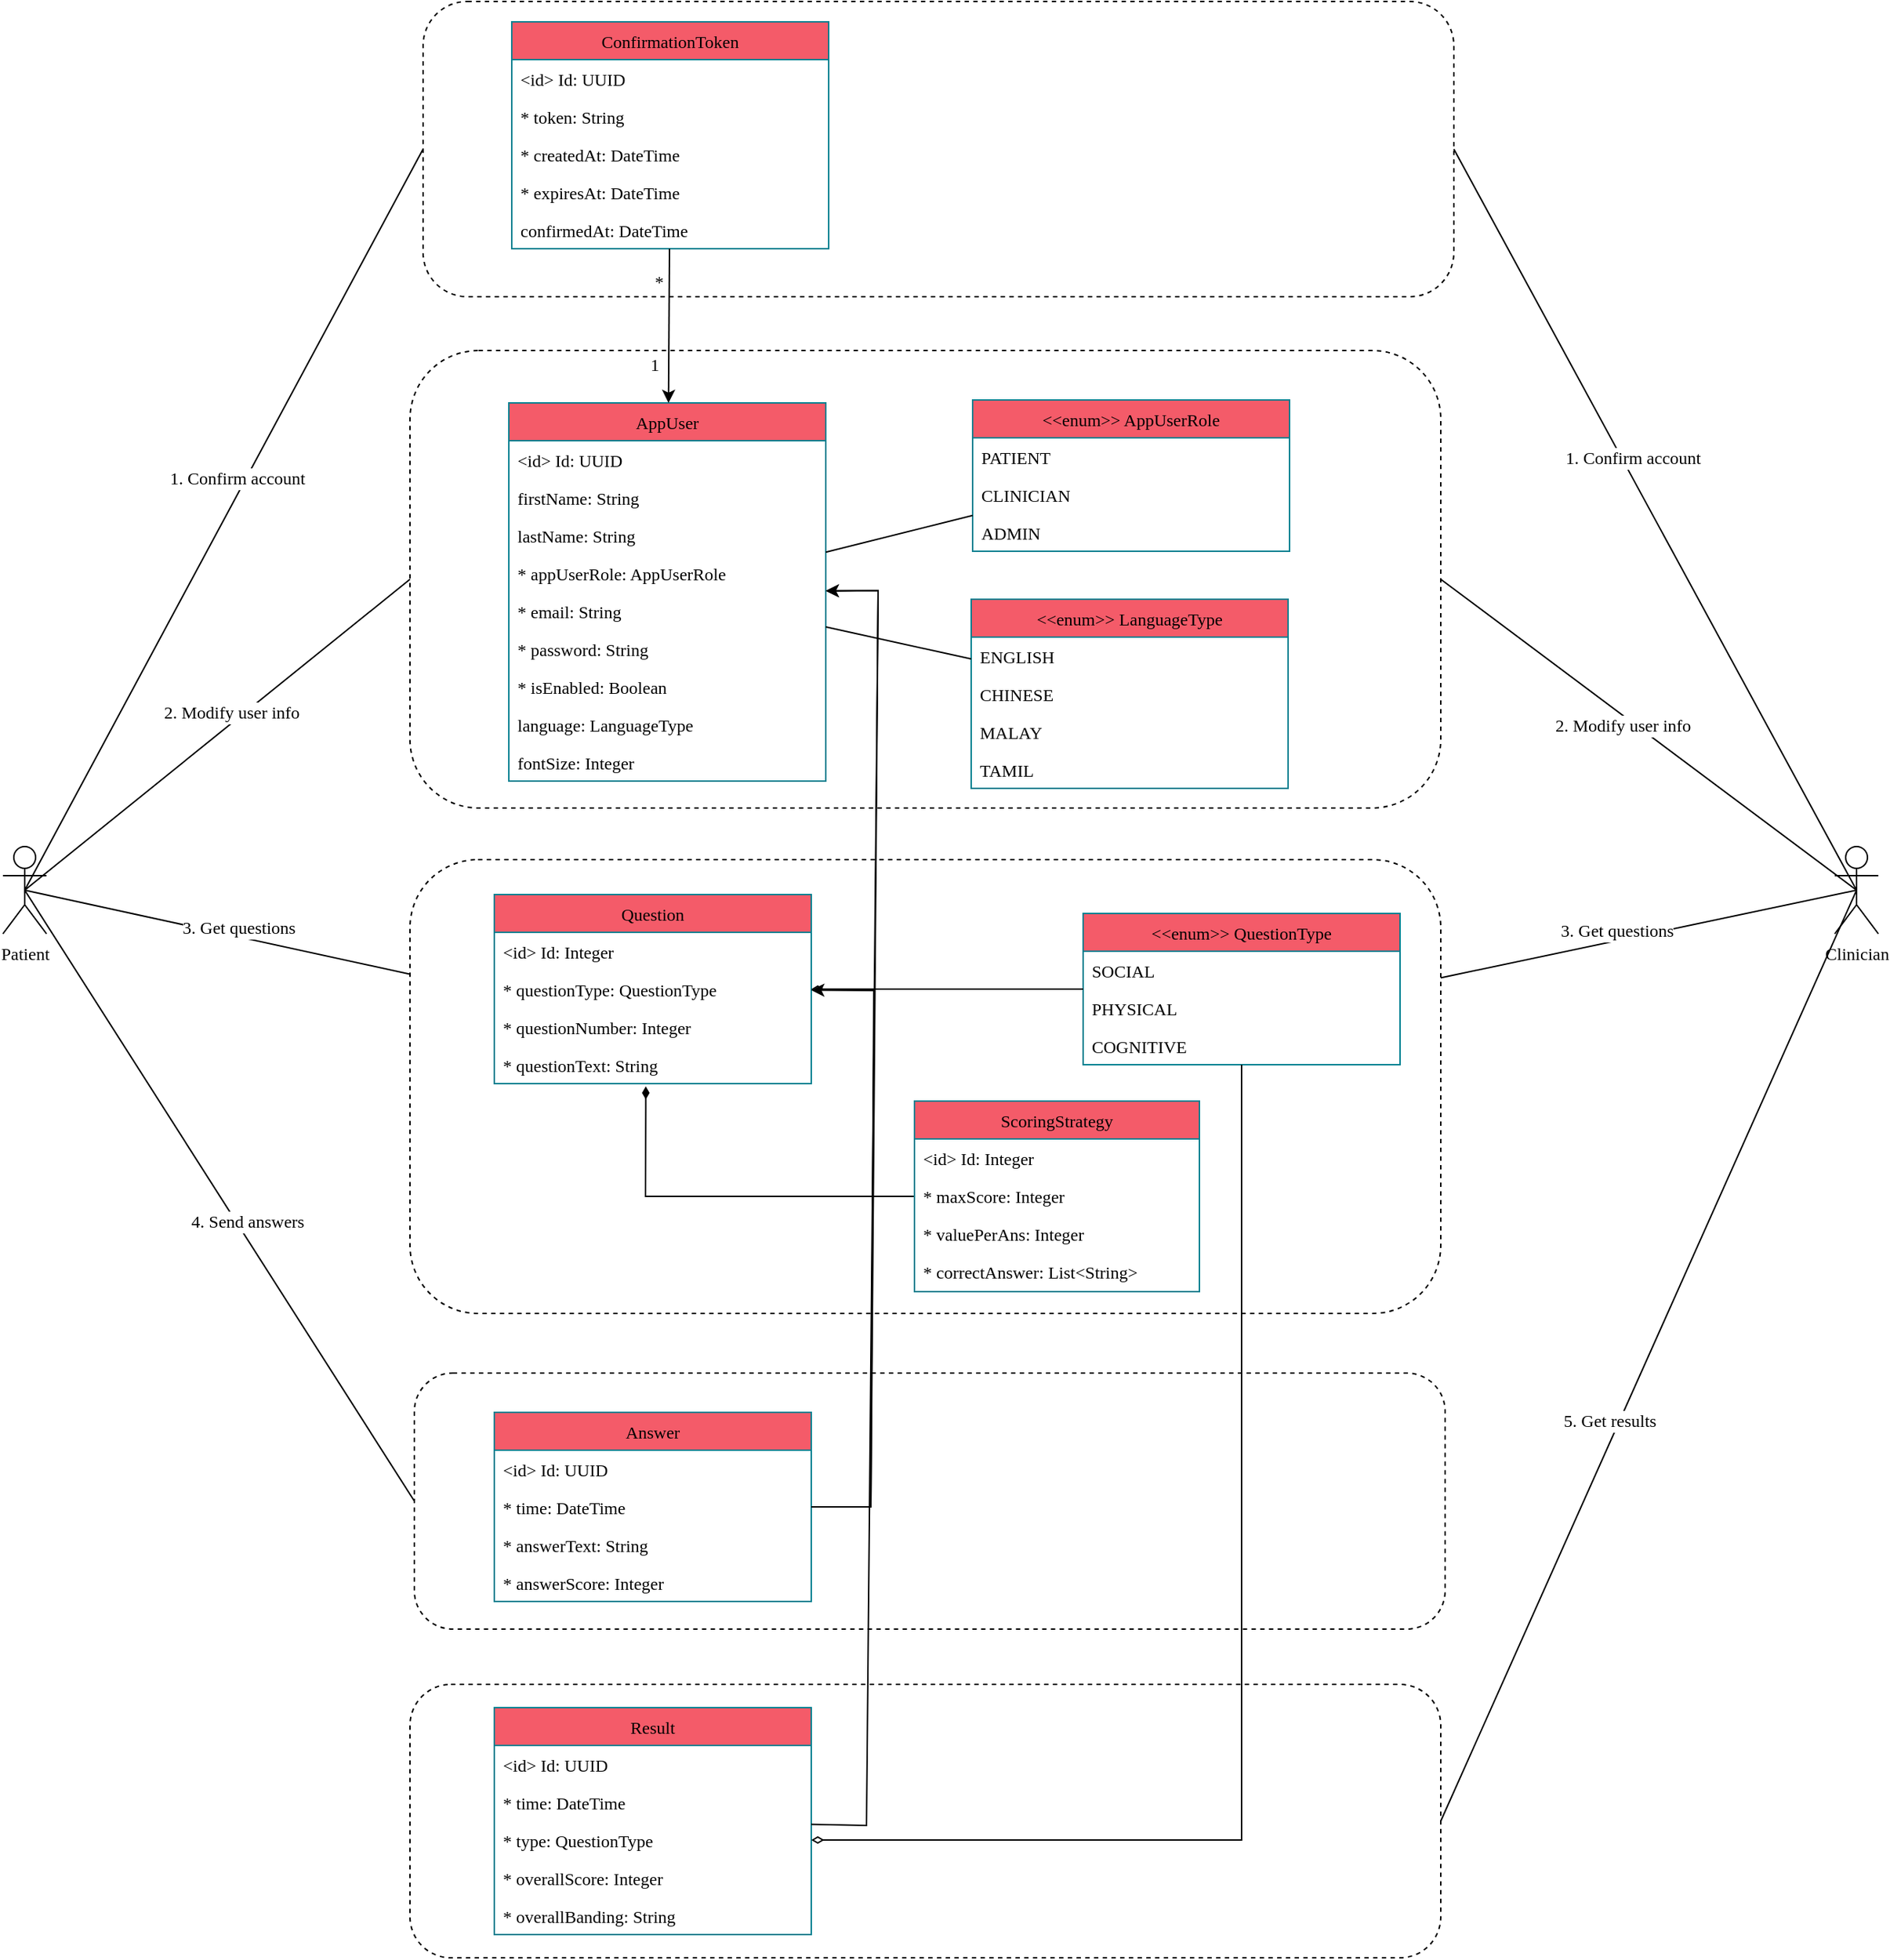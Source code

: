 <mxfile version="20.7.4" type="google"><diagram id="C5RBs43oDa-KdzZeNtuy" name="Page-1"><mxGraphModel grid="0" page="0" gridSize="10" guides="1" tooltips="1" connect="1" arrows="1" fold="1" pageScale="1" pageWidth="827" pageHeight="1169" math="0" shadow="0"><root><mxCell id="WIyWlLk6GJQsqaUBKTNV-0"/><mxCell id="WIyWlLk6GJQsqaUBKTNV-1" parent="WIyWlLk6GJQsqaUBKTNV-0"/><mxCell id="ywwvCVSDs86bV1UNA5_s-102" value="" style="rounded=1;whiteSpace=wrap;html=1;labelBackgroundColor=none;labelBorderColor=none;fontFamily=Verdana;fontSize=12;fontColor=default;fillColor=none;dashed=1;" vertex="1" parent="WIyWlLk6GJQsqaUBKTNV-1"><mxGeometry x="-214" y="-547" width="709" height="314.5" as="geometry"/></mxCell><mxCell id="ywwvCVSDs86bV1UNA5_s-69" value="" style="rounded=1;whiteSpace=wrap;html=1;labelBackgroundColor=none;labelBorderColor=none;fontFamily=Verdana;fontSize=12;fontColor=default;fillColor=none;dashed=1;" vertex="1" parent="WIyWlLk6GJQsqaUBKTNV-1"><mxGeometry x="-205" y="-787" width="709" height="203" as="geometry"/></mxCell><mxCell id="ywwvCVSDs86bV1UNA5_s-85" value="" style="rounded=1;whiteSpace=wrap;html=1;labelBackgroundColor=none;labelBorderColor=none;fontFamily=Verdana;fontSize=12;fontColor=default;fillColor=none;dashed=1;" vertex="1" parent="WIyWlLk6GJQsqaUBKTNV-1"><mxGeometry x="-211" y="156" width="709" height="176" as="geometry"/></mxCell><mxCell id="ywwvCVSDs86bV1UNA5_s-86" value="" style="rounded=1;whiteSpace=wrap;html=1;labelBackgroundColor=none;labelBorderColor=none;fontFamily=Verdana;fontSize=12;fontColor=default;fillColor=none;dashed=1;" vertex="1" parent="WIyWlLk6GJQsqaUBKTNV-1"><mxGeometry x="-214" y="370" width="709" height="188" as="geometry"/></mxCell><mxCell id="ywwvCVSDs86bV1UNA5_s-77" value="" style="rounded=1;whiteSpace=wrap;html=1;labelBackgroundColor=none;labelBorderColor=none;fontFamily=Verdana;fontSize=12;fontColor=default;fillColor=none;dashed=1;" vertex="1" parent="WIyWlLk6GJQsqaUBKTNV-1"><mxGeometry x="-214" y="-197" width="709" height="312" as="geometry"/></mxCell><mxCell id="FISARCz_lbXjRB4XFrXc-109" value="Question" style="swimlane;fontStyle=0;align=center;verticalAlign=top;childLayout=stackLayout;horizontal=1;startSize=26;horizontalStack=0;resizeParent=1;resizeLast=0;collapsible=1;marginBottom=0;rounded=0;shadow=0;strokeWidth=1;fillColor=#F45B69;strokeColor=#028090;fontColor=default;labelBackgroundColor=none;labelBorderColor=none;fontSize=12;fontFamily=Verdana;" vertex="1" parent="WIyWlLk6GJQsqaUBKTNV-1"><mxGeometry x="-156" y="-173" width="218" height="130" as="geometry"><mxRectangle x="130" y="380" width="160" height="26" as="alternateBounds"/></mxGeometry></mxCell><mxCell id="FISARCz_lbXjRB4XFrXc-124" value="&lt;id&gt; Id: Integer" style="text;align=left;verticalAlign=top;spacingLeft=4;spacingRight=4;overflow=hidden;rotatable=0;points=[[0,0.5],[1,0.5]];portConstraint=eastwest;rounded=0;shadow=0;html=0;fontColor=default;labelBackgroundColor=none;labelBorderColor=none;fontSize=12;fontFamily=Verdana;" vertex="1" parent="FISARCz_lbXjRB4XFrXc-109"><mxGeometry y="26" width="218" height="26" as="geometry"/></mxCell><mxCell id="FISARCz_lbXjRB4XFrXc-123" value="* questionType: QuestionType" style="text;align=left;verticalAlign=top;spacingLeft=4;spacingRight=4;overflow=hidden;rotatable=0;points=[[0,0.5],[1,0.5]];portConstraint=eastwest;rounded=0;shadow=0;html=0;fontColor=default;labelBackgroundColor=none;labelBorderColor=none;fontSize=12;fontFamily=Verdana;" vertex="1" parent="FISARCz_lbXjRB4XFrXc-109"><mxGeometry y="52" width="218" height="26" as="geometry"/></mxCell><mxCell id="FISARCz_lbXjRB4XFrXc-147" value="* questionNumber: Integer" style="text;align=left;verticalAlign=top;spacingLeft=4;spacingRight=4;overflow=hidden;rotatable=0;points=[[0,0.5],[1,0.5]];portConstraint=eastwest;rounded=0;shadow=0;html=0;fontColor=default;labelBackgroundColor=none;labelBorderColor=none;fontSize=12;fontFamily=Verdana;" vertex="1" parent="FISARCz_lbXjRB4XFrXc-109"><mxGeometry y="78" width="218" height="26" as="geometry"/></mxCell><mxCell id="ywwvCVSDs86bV1UNA5_s-48" value="* questionText: String" style="text;align=left;verticalAlign=top;spacingLeft=4;spacingRight=4;overflow=hidden;rotatable=0;points=[[0,0.5],[1,0.5]];portConstraint=eastwest;rounded=0;shadow=0;html=0;fontColor=default;labelBackgroundColor=none;labelBorderColor=none;fontSize=12;fontFamily=Verdana;" vertex="1" parent="FISARCz_lbXjRB4XFrXc-109"><mxGeometry y="104" width="218" height="26" as="geometry"/></mxCell><mxCell id="ywwvCVSDs86bV1UNA5_s-1" value="&lt;&lt;enum&gt;&gt; QuestionType" style="swimlane;fontStyle=0;align=center;verticalAlign=top;childLayout=stackLayout;horizontal=1;startSize=26;horizontalStack=0;resizeParent=1;resizeLast=0;collapsible=1;marginBottom=0;rounded=0;shadow=0;strokeWidth=1;fillColor=#F45B69;strokeColor=#028090;fontColor=default;labelBackgroundColor=none;labelBorderColor=none;fontSize=12;fontFamily=Verdana;" vertex="1" parent="WIyWlLk6GJQsqaUBKTNV-1"><mxGeometry x="249" y="-160" width="218" height="104" as="geometry"><mxRectangle x="130" y="380" width="160" height="26" as="alternateBounds"/></mxGeometry></mxCell><mxCell id="ywwvCVSDs86bV1UNA5_s-2" value="SOCIAL" style="text;align=left;verticalAlign=top;spacingLeft=4;spacingRight=4;overflow=hidden;rotatable=0;points=[[0,0.5],[1,0.5]];portConstraint=eastwest;rounded=0;shadow=0;html=0;fontColor=default;labelBackgroundColor=none;labelBorderColor=none;fontSize=12;fontFamily=Verdana;" vertex="1" parent="ywwvCVSDs86bV1UNA5_s-1"><mxGeometry y="26" width="218" height="26" as="geometry"/></mxCell><mxCell id="ywwvCVSDs86bV1UNA5_s-3" value="PHYSICAL" style="text;align=left;verticalAlign=top;spacingLeft=4;spacingRight=4;overflow=hidden;rotatable=0;points=[[0,0.5],[1,0.5]];portConstraint=eastwest;rounded=0;shadow=0;html=0;fontColor=default;labelBackgroundColor=none;labelBorderColor=none;fontSize=12;fontFamily=Verdana;" vertex="1" parent="ywwvCVSDs86bV1UNA5_s-1"><mxGeometry y="52" width="218" height="26" as="geometry"/></mxCell><mxCell id="ywwvCVSDs86bV1UNA5_s-4" value="COGNITIVE" style="text;align=left;verticalAlign=top;spacingLeft=4;spacingRight=4;overflow=hidden;rotatable=0;points=[[0,0.5],[1,0.5]];portConstraint=eastwest;rounded=0;shadow=0;html=0;fontColor=default;labelBackgroundColor=none;labelBorderColor=none;fontSize=12;fontFamily=Verdana;" vertex="1" parent="ywwvCVSDs86bV1UNA5_s-1"><mxGeometry y="78" width="218" height="26" as="geometry"/></mxCell><mxCell id="ywwvCVSDs86bV1UNA5_s-8" style="edgeStyle=orthogonalEdgeStyle;rounded=0;orthogonalLoop=1;jettySize=auto;html=1;labelBackgroundColor=none;labelBorderColor=none;fontFamily=Verdana;fontSize=12;fontColor=default;endArrow=none;endFill=0;startArrow=diamondThin;startFill=0;" edge="1" parent="WIyWlLk6GJQsqaUBKTNV-1" source="FISARCz_lbXjRB4XFrXc-123" target="ywwvCVSDs86bV1UNA5_s-1"><mxGeometry relative="1" as="geometry"/></mxCell><mxCell id="ywwvCVSDs86bV1UNA5_s-9" value="AppUser" style="swimlane;fontStyle=0;align=center;verticalAlign=top;childLayout=stackLayout;horizontal=1;startSize=26;horizontalStack=0;resizeParent=1;resizeLast=0;collapsible=1;marginBottom=0;rounded=0;shadow=0;strokeWidth=1;fillColor=#F45B69;strokeColor=#028090;fontColor=default;labelBackgroundColor=none;labelBorderColor=none;fontSize=12;fontFamily=Verdana;" vertex="1" parent="WIyWlLk6GJQsqaUBKTNV-1"><mxGeometry x="-146" y="-511" width="218" height="260" as="geometry"><mxRectangle x="130" y="380" width="160" height="26" as="alternateBounds"/></mxGeometry></mxCell><mxCell id="ywwvCVSDs86bV1UNA5_s-10" value="&lt;id&gt; Id: UUID" style="text;align=left;verticalAlign=top;spacingLeft=4;spacingRight=4;overflow=hidden;rotatable=0;points=[[0,0.5],[1,0.5]];portConstraint=eastwest;rounded=0;shadow=0;html=0;fontColor=default;labelBackgroundColor=none;labelBorderColor=none;fontSize=12;fontFamily=Verdana;" vertex="1" parent="ywwvCVSDs86bV1UNA5_s-9"><mxGeometry y="26" width="218" height="26" as="geometry"/></mxCell><mxCell id="ywwvCVSDs86bV1UNA5_s-11" value="firstName: String" style="text;align=left;verticalAlign=top;spacingLeft=4;spacingRight=4;overflow=hidden;rotatable=0;points=[[0,0.5],[1,0.5]];portConstraint=eastwest;rounded=0;shadow=0;html=0;fontColor=default;labelBackgroundColor=none;labelBorderColor=none;fontSize=12;fontFamily=Verdana;" vertex="1" parent="ywwvCVSDs86bV1UNA5_s-9"><mxGeometry y="52" width="218" height="26" as="geometry"/></mxCell><mxCell id="ywwvCVSDs86bV1UNA5_s-12" value="lastName: String" style="text;align=left;verticalAlign=top;spacingLeft=4;spacingRight=4;overflow=hidden;rotatable=0;points=[[0,0.5],[1,0.5]];portConstraint=eastwest;rounded=0;shadow=0;html=0;fontColor=default;labelBackgroundColor=none;labelBorderColor=none;fontSize=12;fontFamily=Verdana;" vertex="1" parent="ywwvCVSDs86bV1UNA5_s-9"><mxGeometry y="78" width="218" height="26" as="geometry"/></mxCell><mxCell id="ywwvCVSDs86bV1UNA5_s-18" value="* appUserRole: AppUserRole" style="text;align=left;verticalAlign=top;spacingLeft=4;spacingRight=4;overflow=hidden;rotatable=0;points=[[0,0.5],[1,0.5]];portConstraint=eastwest;rounded=0;shadow=0;html=0;fontColor=default;labelBackgroundColor=none;labelBorderColor=none;fontSize=12;fontFamily=Verdana;" vertex="1" parent="ywwvCVSDs86bV1UNA5_s-9"><mxGeometry y="104" width="218" height="26" as="geometry"/></mxCell><mxCell id="ywwvCVSDs86bV1UNA5_s-13" value="* email: String" style="text;align=left;verticalAlign=top;spacingLeft=4;spacingRight=4;overflow=hidden;rotatable=0;points=[[0,0.5],[1,0.5]];portConstraint=eastwest;rounded=0;shadow=0;html=0;fontColor=default;labelBackgroundColor=none;labelBorderColor=none;fontSize=12;fontFamily=Verdana;" vertex="1" parent="ywwvCVSDs86bV1UNA5_s-9"><mxGeometry y="130" width="218" height="26" as="geometry"/></mxCell><mxCell id="ywwvCVSDs86bV1UNA5_s-17" value="* password: String" style="text;align=left;verticalAlign=top;spacingLeft=4;spacingRight=4;overflow=hidden;rotatable=0;points=[[0,0.5],[1,0.5]];portConstraint=eastwest;rounded=0;shadow=0;html=0;fontColor=default;labelBackgroundColor=none;labelBorderColor=none;fontSize=12;fontFamily=Verdana;" vertex="1" parent="ywwvCVSDs86bV1UNA5_s-9"><mxGeometry y="156" width="218" height="26" as="geometry"/></mxCell><mxCell id="ywwvCVSDs86bV1UNA5_s-33" value="* isEnabled: Boolean" style="text;align=left;verticalAlign=top;spacingLeft=4;spacingRight=4;overflow=hidden;rotatable=0;points=[[0,0.5],[1,0.5]];portConstraint=eastwest;rounded=0;shadow=0;html=0;fontColor=default;labelBackgroundColor=none;labelBorderColor=none;fontSize=12;fontFamily=Verdana;" vertex="1" parent="ywwvCVSDs86bV1UNA5_s-9"><mxGeometry y="182" width="218" height="26" as="geometry"/></mxCell><mxCell id="ywwvCVSDs86bV1UNA5_s-90" value="language: LanguageType" style="text;align=left;verticalAlign=top;spacingLeft=4;spacingRight=4;overflow=hidden;rotatable=0;points=[[0,0.5],[1,0.5]];portConstraint=eastwest;rounded=0;shadow=0;html=0;fontColor=default;labelBackgroundColor=none;labelBorderColor=none;fontSize=12;fontFamily=Verdana;" vertex="1" parent="ywwvCVSDs86bV1UNA5_s-9"><mxGeometry y="208" width="218" height="26" as="geometry"/></mxCell><mxCell id="ywwvCVSDs86bV1UNA5_s-98" value="fontSize: Integer" style="text;align=left;verticalAlign=top;spacingLeft=4;spacingRight=4;overflow=hidden;rotatable=0;points=[[0,0.5],[1,0.5]];portConstraint=eastwest;rounded=0;shadow=0;html=0;fontColor=default;labelBackgroundColor=none;labelBorderColor=none;fontSize=12;fontFamily=Verdana;" vertex="1" parent="ywwvCVSDs86bV1UNA5_s-9"><mxGeometry y="234" width="218" height="26" as="geometry"/></mxCell><mxCell id="ywwvCVSDs86bV1UNA5_s-27" value="&lt;&lt;enum&gt;&gt; AppUserRole" style="swimlane;fontStyle=0;align=center;verticalAlign=top;childLayout=stackLayout;horizontal=1;startSize=26;horizontalStack=0;resizeParent=1;resizeLast=0;collapsible=1;marginBottom=0;rounded=0;shadow=0;strokeWidth=1;fillColor=#F45B69;strokeColor=#028090;fontColor=default;labelBackgroundColor=none;labelBorderColor=none;fontSize=12;fontFamily=Verdana;" vertex="1" parent="WIyWlLk6GJQsqaUBKTNV-1"><mxGeometry x="173" y="-513" width="218" height="104" as="geometry"><mxRectangle x="130" y="380" width="160" height="26" as="alternateBounds"/></mxGeometry></mxCell><mxCell id="ywwvCVSDs86bV1UNA5_s-28" value="PATIENT" style="text;align=left;verticalAlign=top;spacingLeft=4;spacingRight=4;overflow=hidden;rotatable=0;points=[[0,0.5],[1,0.5]];portConstraint=eastwest;rounded=0;shadow=0;html=0;fontColor=default;labelBackgroundColor=none;labelBorderColor=none;fontSize=12;fontFamily=Verdana;" vertex="1" parent="ywwvCVSDs86bV1UNA5_s-27"><mxGeometry y="26" width="218" height="26" as="geometry"/></mxCell><mxCell id="ywwvCVSDs86bV1UNA5_s-29" value="CLINICIAN" style="text;align=left;verticalAlign=top;spacingLeft=4;spacingRight=4;overflow=hidden;rotatable=0;points=[[0,0.5],[1,0.5]];portConstraint=eastwest;rounded=0;shadow=0;html=0;fontColor=default;labelBackgroundColor=none;labelBorderColor=none;fontSize=12;fontFamily=Verdana;" vertex="1" parent="ywwvCVSDs86bV1UNA5_s-27"><mxGeometry y="52" width="218" height="26" as="geometry"/></mxCell><mxCell id="ywwvCVSDs86bV1UNA5_s-30" value="ADMIN" style="text;align=left;verticalAlign=top;spacingLeft=4;spacingRight=4;overflow=hidden;rotatable=0;points=[[0,0.5],[1,0.5]];portConstraint=eastwest;rounded=0;shadow=0;html=0;fontColor=default;labelBackgroundColor=none;labelBorderColor=none;fontSize=12;fontFamily=Verdana;" vertex="1" parent="ywwvCVSDs86bV1UNA5_s-27"><mxGeometry y="78" width="218" height="26" as="geometry"/></mxCell><mxCell id="ywwvCVSDs86bV1UNA5_s-34" value="ConfirmationToken" style="swimlane;fontStyle=0;align=center;verticalAlign=top;childLayout=stackLayout;horizontal=1;startSize=26;horizontalStack=0;resizeParent=1;resizeLast=0;collapsible=1;marginBottom=0;rounded=0;shadow=0;strokeWidth=1;fillColor=#F45B69;strokeColor=#028090;fontColor=default;labelBackgroundColor=none;labelBorderColor=none;fontSize=12;fontFamily=Verdana;" vertex="1" parent="WIyWlLk6GJQsqaUBKTNV-1"><mxGeometry x="-144" y="-773" width="218" height="156" as="geometry"><mxRectangle x="130" y="380" width="160" height="26" as="alternateBounds"/></mxGeometry></mxCell><mxCell id="ywwvCVSDs86bV1UNA5_s-35" value="&lt;id&gt; Id: UUID" style="text;align=left;verticalAlign=top;spacingLeft=4;spacingRight=4;overflow=hidden;rotatable=0;points=[[0,0.5],[1,0.5]];portConstraint=eastwest;rounded=0;shadow=0;html=0;fontColor=default;labelBackgroundColor=none;labelBorderColor=none;fontSize=12;fontFamily=Verdana;" vertex="1" parent="ywwvCVSDs86bV1UNA5_s-34"><mxGeometry y="26" width="218" height="26" as="geometry"/></mxCell><mxCell id="ywwvCVSDs86bV1UNA5_s-36" value="* token: String" style="text;align=left;verticalAlign=top;spacingLeft=4;spacingRight=4;overflow=hidden;rotatable=0;points=[[0,0.5],[1,0.5]];portConstraint=eastwest;rounded=0;shadow=0;html=0;fontColor=default;labelBackgroundColor=none;labelBorderColor=none;fontSize=12;fontFamily=Verdana;" vertex="1" parent="ywwvCVSDs86bV1UNA5_s-34"><mxGeometry y="52" width="218" height="26" as="geometry"/></mxCell><mxCell id="ywwvCVSDs86bV1UNA5_s-37" value="* createdAt: DateTime" style="text;align=left;verticalAlign=top;spacingLeft=4;spacingRight=4;overflow=hidden;rotatable=0;points=[[0,0.5],[1,0.5]];portConstraint=eastwest;rounded=0;shadow=0;html=0;fontColor=default;labelBackgroundColor=none;labelBorderColor=none;fontSize=12;fontFamily=Verdana;" vertex="1" parent="ywwvCVSDs86bV1UNA5_s-34"><mxGeometry y="78" width="218" height="26" as="geometry"/></mxCell><mxCell id="ywwvCVSDs86bV1UNA5_s-38" value="* expiresAt: DateTime" style="text;align=left;verticalAlign=top;spacingLeft=4;spacingRight=4;overflow=hidden;rotatable=0;points=[[0,0.5],[1,0.5]];portConstraint=eastwest;rounded=0;shadow=0;html=0;fontColor=default;labelBackgroundColor=none;labelBorderColor=none;fontSize=12;fontFamily=Verdana;" vertex="1" parent="ywwvCVSDs86bV1UNA5_s-34"><mxGeometry y="104" width="218" height="26" as="geometry"/></mxCell><mxCell id="ywwvCVSDs86bV1UNA5_s-39" value="confirmedAt: DateTime" style="text;align=left;verticalAlign=top;spacingLeft=4;spacingRight=4;overflow=hidden;rotatable=0;points=[[0,0.5],[1,0.5]];portConstraint=eastwest;rounded=0;shadow=0;html=0;fontColor=default;labelBackgroundColor=none;labelBorderColor=none;fontSize=12;fontFamily=Verdana;" vertex="1" parent="ywwvCVSDs86bV1UNA5_s-34"><mxGeometry y="130" width="218" height="26" as="geometry"/></mxCell><mxCell id="ywwvCVSDs86bV1UNA5_s-42" value="" style="endArrow=classic;html=1;rounded=0;labelBackgroundColor=none;labelBorderColor=none;fontFamily=Verdana;fontSize=12;fontColor=default;" edge="1" parent="WIyWlLk6GJQsqaUBKTNV-1" source="ywwvCVSDs86bV1UNA5_s-34" target="ywwvCVSDs86bV1UNA5_s-9"><mxGeometry width="50" height="50" relative="1" as="geometry"><mxPoint x="-74" y="-353" as="sourcePoint"/><mxPoint x="-24" y="-403" as="targetPoint"/></mxGeometry></mxCell><mxCell id="ywwvCVSDs86bV1UNA5_s-43" value="*" style="edgeLabel;html=1;align=center;verticalAlign=middle;resizable=0;points=[];fontSize=12;fontFamily=Verdana;fontColor=default;" connectable="0" vertex="1" parent="ywwvCVSDs86bV1UNA5_s-42"><mxGeometry x="-0.306" y="-1" relative="1" as="geometry"><mxPoint x="-7" y="-14" as="offset"/></mxGeometry></mxCell><mxCell id="ywwvCVSDs86bV1UNA5_s-47" value="1" style="edgeLabel;html=1;align=center;verticalAlign=middle;resizable=0;points=[];fontSize=12;fontFamily=Verdana;fontColor=default;" connectable="0" vertex="1" parent="ywwvCVSDs86bV1UNA5_s-42"><mxGeometry x="0.44" y="1" relative="1" as="geometry"><mxPoint x="-11" y="3" as="offset"/></mxGeometry></mxCell><mxCell id="ywwvCVSDs86bV1UNA5_s-49" value="Answer" style="swimlane;fontStyle=0;align=center;verticalAlign=top;childLayout=stackLayout;horizontal=1;startSize=26;horizontalStack=0;resizeParent=1;resizeLast=0;collapsible=1;marginBottom=0;rounded=0;shadow=0;strokeWidth=1;fillColor=#F45B69;strokeColor=#028090;fontColor=default;labelBackgroundColor=none;labelBorderColor=none;fontSize=12;fontFamily=Verdana;" vertex="1" parent="WIyWlLk6GJQsqaUBKTNV-1"><mxGeometry x="-156" y="183" width="218" height="130" as="geometry"><mxRectangle x="130" y="380" width="160" height="26" as="alternateBounds"/></mxGeometry></mxCell><mxCell id="ywwvCVSDs86bV1UNA5_s-50" value="&lt;id&gt; Id: UUID" style="text;align=left;verticalAlign=top;spacingLeft=4;spacingRight=4;overflow=hidden;rotatable=0;points=[[0,0.5],[1,0.5]];portConstraint=eastwest;rounded=0;shadow=0;html=0;fontColor=default;labelBackgroundColor=none;labelBorderColor=none;fontSize=12;fontFamily=Verdana;" vertex="1" parent="ywwvCVSDs86bV1UNA5_s-49"><mxGeometry y="26" width="218" height="26" as="geometry"/></mxCell><mxCell id="ywwvCVSDs86bV1UNA5_s-51" value="* time: DateTime" style="text;align=left;verticalAlign=top;spacingLeft=4;spacingRight=4;overflow=hidden;rotatable=0;points=[[0,0.5],[1,0.5]];portConstraint=eastwest;rounded=0;shadow=0;html=0;fontColor=default;labelBackgroundColor=none;labelBorderColor=none;fontSize=12;fontFamily=Verdana;" vertex="1" parent="ywwvCVSDs86bV1UNA5_s-49"><mxGeometry y="52" width="218" height="26" as="geometry"/></mxCell><mxCell id="ywwvCVSDs86bV1UNA5_s-52" value="* answerText: String" style="text;align=left;verticalAlign=top;spacingLeft=4;spacingRight=4;overflow=hidden;rotatable=0;points=[[0,0.5],[1,0.5]];portConstraint=eastwest;rounded=0;shadow=0;html=0;fontColor=default;labelBackgroundColor=none;labelBorderColor=none;fontSize=12;fontFamily=Verdana;" vertex="1" parent="ywwvCVSDs86bV1UNA5_s-49"><mxGeometry y="78" width="218" height="26" as="geometry"/></mxCell><mxCell id="ywwvCVSDs86bV1UNA5_s-53" value="* answerScore: Integer" style="text;align=left;verticalAlign=top;spacingLeft=4;spacingRight=4;overflow=hidden;rotatable=0;points=[[0,0.5],[1,0.5]];portConstraint=eastwest;rounded=0;shadow=0;html=0;fontColor=default;labelBackgroundColor=none;labelBorderColor=none;fontSize=12;fontFamily=Verdana;" vertex="1" parent="ywwvCVSDs86bV1UNA5_s-49"><mxGeometry y="104" width="218" height="26" as="geometry"/></mxCell><mxCell id="ywwvCVSDs86bV1UNA5_s-55" value="" style="endArrow=classic;html=1;rounded=0;labelBackgroundColor=none;labelBorderColor=none;fontFamily=Verdana;fontSize=12;fontColor=default;" edge="1" parent="WIyWlLk6GJQsqaUBKTNV-1" source="ywwvCVSDs86bV1UNA5_s-49" target="ywwvCVSDs86bV1UNA5_s-9"><mxGeometry width="50" height="50" relative="1" as="geometry"><mxPoint x="82" y="-197" as="sourcePoint"/><mxPoint x="-403" y="-200" as="targetPoint"/><Array as="points"><mxPoint x="103" y="248"/><mxPoint x="108" y="-382"/></Array></mxGeometry></mxCell><mxCell id="ywwvCVSDs86bV1UNA5_s-56" value="" style="endArrow=classic;html=1;rounded=0;labelBackgroundColor=none;labelBorderColor=none;fontFamily=Verdana;fontSize=12;fontColor=default;" edge="1" parent="WIyWlLk6GJQsqaUBKTNV-1" source="ywwvCVSDs86bV1UNA5_s-49" target="FISARCz_lbXjRB4XFrXc-109"><mxGeometry width="50" height="50" relative="1" as="geometry"><mxPoint x="-136" y="315.419" as="sourcePoint"/><mxPoint x="-136" y="-299.0" as="targetPoint"/><Array as="points"><mxPoint x="103" y="248"/><mxPoint x="105" y="-107"/></Array></mxGeometry></mxCell><mxCell id="ywwvCVSDs86bV1UNA5_s-57" value="Result" style="swimlane;fontStyle=0;align=center;verticalAlign=top;childLayout=stackLayout;horizontal=1;startSize=26;horizontalStack=0;resizeParent=1;resizeLast=0;collapsible=1;marginBottom=0;rounded=0;shadow=0;strokeWidth=1;fillColor=#F45B69;strokeColor=#028090;fontColor=default;labelBackgroundColor=none;labelBorderColor=none;fontSize=12;fontFamily=Verdana;" vertex="1" parent="WIyWlLk6GJQsqaUBKTNV-1"><mxGeometry x="-156" y="386" width="218" height="156" as="geometry"><mxRectangle x="130" y="380" width="160" height="26" as="alternateBounds"/></mxGeometry></mxCell><mxCell id="ywwvCVSDs86bV1UNA5_s-58" value="&lt;id&gt; Id: UUID" style="text;align=left;verticalAlign=top;spacingLeft=4;spacingRight=4;overflow=hidden;rotatable=0;points=[[0,0.5],[1,0.5]];portConstraint=eastwest;rounded=0;shadow=0;html=0;fontColor=default;labelBackgroundColor=none;labelBorderColor=none;fontSize=12;fontFamily=Verdana;" vertex="1" parent="ywwvCVSDs86bV1UNA5_s-57"><mxGeometry y="26" width="218" height="26" as="geometry"/></mxCell><mxCell id="ywwvCVSDs86bV1UNA5_s-59" value="* time: DateTime" style="text;align=left;verticalAlign=top;spacingLeft=4;spacingRight=4;overflow=hidden;rotatable=0;points=[[0,0.5],[1,0.5]];portConstraint=eastwest;rounded=0;shadow=0;html=0;fontColor=default;labelBackgroundColor=none;labelBorderColor=none;fontSize=12;fontFamily=Verdana;" vertex="1" parent="ywwvCVSDs86bV1UNA5_s-57"><mxGeometry y="52" width="218" height="26" as="geometry"/></mxCell><mxCell id="ywwvCVSDs86bV1UNA5_s-60" value="* type: QuestionType" style="text;align=left;verticalAlign=top;spacingLeft=4;spacingRight=4;overflow=hidden;rotatable=0;points=[[0,0.5],[1,0.5]];portConstraint=eastwest;rounded=0;shadow=0;html=0;fontColor=default;labelBackgroundColor=none;labelBorderColor=none;fontSize=12;fontFamily=Verdana;" vertex="1" parent="ywwvCVSDs86bV1UNA5_s-57"><mxGeometry y="78" width="218" height="26" as="geometry"/></mxCell><mxCell id="ywwvCVSDs86bV1UNA5_s-61" value="* overallScore: Integer" style="text;align=left;verticalAlign=top;spacingLeft=4;spacingRight=4;overflow=hidden;rotatable=0;points=[[0,0.5],[1,0.5]];portConstraint=eastwest;rounded=0;shadow=0;html=0;fontColor=default;labelBackgroundColor=none;labelBorderColor=none;fontSize=12;fontFamily=Verdana;" vertex="1" parent="ywwvCVSDs86bV1UNA5_s-57"><mxGeometry y="104" width="218" height="26" as="geometry"/></mxCell><mxCell id="ywwvCVSDs86bV1UNA5_s-63" value="* overallBanding: String" style="text;align=left;verticalAlign=top;spacingLeft=4;spacingRight=4;overflow=hidden;rotatable=0;points=[[0,0.5],[1,0.5]];portConstraint=eastwest;rounded=0;shadow=0;html=0;fontColor=default;labelBackgroundColor=none;labelBorderColor=none;fontSize=12;fontFamily=Verdana;" vertex="1" parent="ywwvCVSDs86bV1UNA5_s-57"><mxGeometry y="130" width="218" height="26" as="geometry"/></mxCell><mxCell id="ywwvCVSDs86bV1UNA5_s-62" style="edgeStyle=orthogonalEdgeStyle;rounded=0;orthogonalLoop=1;jettySize=auto;html=1;labelBackgroundColor=none;labelBorderColor=none;fontFamily=Verdana;fontSize=12;fontColor=default;endArrow=none;endFill=0;startArrow=diamondThin;startFill=0;" edge="1" parent="WIyWlLk6GJQsqaUBKTNV-1" source="ywwvCVSDs86bV1UNA5_s-60" target="ywwvCVSDs86bV1UNA5_s-1"><mxGeometry relative="1" as="geometry"><mxPoint x="217" y="208" as="sourcePoint"/><mxPoint x="182" y="-81.0" as="targetPoint"/></mxGeometry></mxCell><mxCell id="ywwvCVSDs86bV1UNA5_s-64" value="Patient" style="shape=umlActor;verticalLabelPosition=bottom;verticalAlign=top;html=1;outlineConnect=0;labelBackgroundColor=none;labelBorderColor=none;fontFamily=Verdana;fontSize=12;fontColor=default;" vertex="1" parent="WIyWlLk6GJQsqaUBKTNV-1"><mxGeometry x="-494.0" y="-206" width="30" height="60" as="geometry"/></mxCell><mxCell id="ywwvCVSDs86bV1UNA5_s-65" value="Clinician" style="shape=umlActor;verticalLabelPosition=bottom;verticalAlign=top;html=1;outlineConnect=0;labelBackgroundColor=none;labelBorderColor=none;fontFamily=Verdana;fontSize=12;fontColor=default;" vertex="1" parent="WIyWlLk6GJQsqaUBKTNV-1"><mxGeometry x="766" y="-206" width="30" height="60" as="geometry"/></mxCell><mxCell id="ywwvCVSDs86bV1UNA5_s-70" value="" style="endArrow=none;html=1;rounded=0;labelBackgroundColor=none;labelBorderColor=none;fontFamily=Verdana;fontSize=12;fontColor=default;entryX=0;entryY=0.5;entryDx=0;entryDy=0;exitX=0.5;exitY=0.5;exitDx=0;exitDy=0;exitPerimeter=0;" edge="1" parent="WIyWlLk6GJQsqaUBKTNV-1" source="ywwvCVSDs86bV1UNA5_s-64" target="ywwvCVSDs86bV1UNA5_s-69"><mxGeometry width="50" height="50" relative="1" as="geometry"><mxPoint x="-477.94" y="-211" as="sourcePoint"/><mxPoint x="-214" y="-646.5" as="targetPoint"/></mxGeometry></mxCell><mxCell id="ywwvCVSDs86bV1UNA5_s-74" value="1. Confirm account" style="edgeLabel;html=1;align=center;verticalAlign=middle;resizable=0;points=[];fontSize=12;fontFamily=Verdana;fontColor=default;" connectable="0" vertex="1" parent="ywwvCVSDs86bV1UNA5_s-70"><mxGeometry x="0.1" y="6" relative="1" as="geometry"><mxPoint as="offset"/></mxGeometry></mxCell><mxCell id="ywwvCVSDs86bV1UNA5_s-72" value="" style="endArrow=none;html=1;rounded=0;labelBackgroundColor=none;labelBorderColor=none;fontFamily=Verdana;fontSize=12;fontColor=default;exitX=0.5;exitY=0.5;exitDx=0;exitDy=0;exitPerimeter=0;entryX=1;entryY=0.5;entryDx=0;entryDy=0;" edge="1" parent="WIyWlLk6GJQsqaUBKTNV-1" source="ywwvCVSDs86bV1UNA5_s-65" target="ywwvCVSDs86bV1UNA5_s-69"><mxGeometry width="50" height="50" relative="1" as="geometry"><mxPoint x="-665.94" y="-201.0" as="sourcePoint"/><mxPoint x="-204" y="-636.5" as="targetPoint"/></mxGeometry></mxCell><mxCell id="ywwvCVSDs86bV1UNA5_s-73" value="1. Confirm account" style="edgeLabel;html=1;align=center;verticalAlign=middle;resizable=0;points=[];fontSize=12;fontFamily=Verdana;fontColor=default;" connectable="0" vertex="1" parent="ywwvCVSDs86bV1UNA5_s-72"><mxGeometry x="0.151" y="-6" relative="1" as="geometry"><mxPoint y="-1" as="offset"/></mxGeometry></mxCell><mxCell id="ywwvCVSDs86bV1UNA5_s-79" value="" style="endArrow=none;html=1;rounded=0;labelBackgroundColor=none;labelBorderColor=none;fontFamily=Verdana;fontSize=12;fontColor=default;exitX=0.5;exitY=0.5;exitDx=0;exitDy=0;exitPerimeter=0;" edge="1" parent="WIyWlLk6GJQsqaUBKTNV-1" source="ywwvCVSDs86bV1UNA5_s-64" target="ywwvCVSDs86bV1UNA5_s-77"><mxGeometry width="50" height="50" relative="1" as="geometry"><mxPoint x="-389" y="-137" as="sourcePoint"/><mxPoint x="-204" y="-636.5" as="targetPoint"/></mxGeometry></mxCell><mxCell id="ywwvCVSDs86bV1UNA5_s-80" value="3. Get questions" style="edgeLabel;html=1;align=center;verticalAlign=middle;resizable=0;points=[];fontSize=12;fontFamily=Verdana;fontColor=default;" connectable="0" vertex="1" parent="ywwvCVSDs86bV1UNA5_s-79"><mxGeometry x="0.1" y="6" relative="1" as="geometry"><mxPoint as="offset"/></mxGeometry></mxCell><mxCell id="ywwvCVSDs86bV1UNA5_s-81" value="" style="endArrow=none;html=1;rounded=0;labelBackgroundColor=none;labelBorderColor=none;fontFamily=Verdana;fontSize=12;fontColor=default;exitX=0.5;exitY=0.5;exitDx=0;exitDy=0;exitPerimeter=0;" edge="1" parent="WIyWlLk6GJQsqaUBKTNV-1" source="ywwvCVSDs86bV1UNA5_s-65" target="ywwvCVSDs86bV1UNA5_s-77"><mxGeometry width="50" height="50" relative="1" as="geometry"><mxPoint x="799.06" y="-201" as="sourcePoint"/><mxPoint x="505.0" y="-636.5" as="targetPoint"/></mxGeometry></mxCell><mxCell id="ywwvCVSDs86bV1UNA5_s-82" value="3. Get questions" style="edgeLabel;html=1;align=center;verticalAlign=middle;resizable=0;points=[];fontSize=12;fontFamily=Verdana;fontColor=default;" connectable="0" vertex="1" parent="ywwvCVSDs86bV1UNA5_s-81"><mxGeometry x="0.151" y="-6" relative="1" as="geometry"><mxPoint y="-1" as="offset"/></mxGeometry></mxCell><mxCell id="ywwvCVSDs86bV1UNA5_s-83" value="" style="endArrow=none;html=1;rounded=0;labelBackgroundColor=none;labelBorderColor=none;fontFamily=Verdana;fontSize=12;fontColor=default;exitX=0.5;exitY=0.5;exitDx=0;exitDy=0;exitPerimeter=0;entryX=0;entryY=0.5;entryDx=0;entryDy=0;" edge="1" parent="WIyWlLk6GJQsqaUBKTNV-1" source="ywwvCVSDs86bV1UNA5_s-64" target="ywwvCVSDs86bV1UNA5_s-85"><mxGeometry width="50" height="50" relative="1" as="geometry"><mxPoint x="-469" y="-166" as="sourcePoint"/><mxPoint x="-279" y="33" as="targetPoint"/></mxGeometry></mxCell><mxCell id="ywwvCVSDs86bV1UNA5_s-84" value="4. Send answers" style="edgeLabel;html=1;align=center;verticalAlign=middle;resizable=0;points=[];fontSize=12;fontFamily=Verdana;fontColor=default;" connectable="0" vertex="1" parent="ywwvCVSDs86bV1UNA5_s-83"><mxGeometry x="0.1" y="6" relative="1" as="geometry"><mxPoint as="offset"/></mxGeometry></mxCell><mxCell id="ywwvCVSDs86bV1UNA5_s-87" value="" style="endArrow=none;html=1;rounded=0;labelBackgroundColor=none;labelBorderColor=none;fontFamily=Verdana;fontSize=12;fontColor=default;exitX=0.5;exitY=0.5;exitDx=0;exitDy=0;exitPerimeter=0;entryX=1;entryY=0.5;entryDx=0;entryDy=0;" edge="1" parent="WIyWlLk6GJQsqaUBKTNV-1" source="ywwvCVSDs86bV1UNA5_s-65" target="ywwvCVSDs86bV1UNA5_s-86"><mxGeometry width="50" height="50" relative="1" as="geometry"><mxPoint x="791" y="-166" as="sourcePoint"/><mxPoint x="505.0" y="-167.563" as="targetPoint"/></mxGeometry></mxCell><mxCell id="ywwvCVSDs86bV1UNA5_s-88" value="5. Get results" style="edgeLabel;html=1;align=center;verticalAlign=middle;resizable=0;points=[];fontSize=12;fontFamily=Verdana;fontColor=default;" connectable="0" vertex="1" parent="ywwvCVSDs86bV1UNA5_s-87"><mxGeometry x="0.151" y="-6" relative="1" as="geometry"><mxPoint y="-1" as="offset"/></mxGeometry></mxCell><mxCell id="ywwvCVSDs86bV1UNA5_s-91" value="&lt;&lt;enum&gt;&gt; LanguageType" style="swimlane;fontStyle=0;align=center;verticalAlign=top;childLayout=stackLayout;horizontal=1;startSize=26;horizontalStack=0;resizeParent=1;resizeLast=0;collapsible=1;marginBottom=0;rounded=0;shadow=0;strokeWidth=1;fillColor=#F45B69;strokeColor=#028090;fontColor=default;labelBackgroundColor=none;labelBorderColor=none;fontSize=12;fontFamily=Verdana;" vertex="1" parent="WIyWlLk6GJQsqaUBKTNV-1"><mxGeometry x="172" y="-376" width="218" height="130" as="geometry"><mxRectangle x="130" y="380" width="160" height="26" as="alternateBounds"/></mxGeometry></mxCell><mxCell id="ywwvCVSDs86bV1UNA5_s-92" value="ENGLISH" style="text;align=left;verticalAlign=top;spacingLeft=4;spacingRight=4;overflow=hidden;rotatable=0;points=[[0,0.5],[1,0.5]];portConstraint=eastwest;rounded=0;shadow=0;html=0;fontColor=default;labelBackgroundColor=none;labelBorderColor=none;fontSize=12;fontFamily=Verdana;" vertex="1" parent="ywwvCVSDs86bV1UNA5_s-91"><mxGeometry y="26" width="218" height="26" as="geometry"/></mxCell><mxCell id="ywwvCVSDs86bV1UNA5_s-93" value="CHINESE" style="text;align=left;verticalAlign=top;spacingLeft=4;spacingRight=4;overflow=hidden;rotatable=0;points=[[0,0.5],[1,0.5]];portConstraint=eastwest;rounded=0;shadow=0;html=0;fontColor=default;labelBackgroundColor=none;labelBorderColor=none;fontSize=12;fontFamily=Verdana;" vertex="1" parent="ywwvCVSDs86bV1UNA5_s-91"><mxGeometry y="52" width="218" height="26" as="geometry"/></mxCell><mxCell id="ywwvCVSDs86bV1UNA5_s-94" value="MALAY" style="text;align=left;verticalAlign=top;spacingLeft=4;spacingRight=4;overflow=hidden;rotatable=0;points=[[0,0.5],[1,0.5]];portConstraint=eastwest;rounded=0;shadow=0;html=0;fontColor=default;labelBackgroundColor=none;labelBorderColor=none;fontSize=12;fontFamily=Verdana;" vertex="1" parent="ywwvCVSDs86bV1UNA5_s-91"><mxGeometry y="78" width="218" height="26" as="geometry"/></mxCell><mxCell id="ywwvCVSDs86bV1UNA5_s-95" value="TAMIL" style="text;align=left;verticalAlign=top;spacingLeft=4;spacingRight=4;overflow=hidden;rotatable=0;points=[[0,0.5],[1,0.5]];portConstraint=eastwest;rounded=0;shadow=0;html=0;fontColor=default;labelBackgroundColor=none;labelBorderColor=none;fontSize=12;fontFamily=Verdana;" vertex="1" parent="ywwvCVSDs86bV1UNA5_s-91"><mxGeometry y="104" width="218" height="26" as="geometry"/></mxCell><mxCell id="ywwvCVSDs86bV1UNA5_s-96" value="" style="endArrow=none;html=1;strokeWidth=1;rounded=0;labelBackgroundColor=none;labelBorderColor=none;fontFamily=Verdana;fontSize=12;fontColor=default;" edge="1" parent="WIyWlLk6GJQsqaUBKTNV-1" source="ywwvCVSDs86bV1UNA5_s-9" target="ywwvCVSDs86bV1UNA5_s-27"><mxGeometry width="50" height="50" relative="1" as="geometry"><mxPoint x="-13" y="-81" as="sourcePoint"/><mxPoint x="37" y="-131" as="targetPoint"/></mxGeometry></mxCell><mxCell id="ywwvCVSDs86bV1UNA5_s-97" value="" style="endArrow=none;html=1;strokeWidth=1;rounded=0;labelBackgroundColor=none;labelBorderColor=none;fontFamily=Verdana;fontSize=12;fontColor=default;" edge="1" parent="WIyWlLk6GJQsqaUBKTNV-1" source="ywwvCVSDs86bV1UNA5_s-9" target="ywwvCVSDs86bV1UNA5_s-91"><mxGeometry width="50" height="50" relative="1" as="geometry"><mxPoint x="82.0" y="-406.893" as="sourcePoint"/><mxPoint x="183" y="-428.107" as="targetPoint"/></mxGeometry></mxCell><mxCell id="ywwvCVSDs86bV1UNA5_s-99" value="" style="endArrow=none;html=1;rounded=0;labelBackgroundColor=none;labelBorderColor=none;fontFamily=Verdana;fontSize=12;fontColor=default;exitX=0.5;exitY=0.5;exitDx=0;exitDy=0;exitPerimeter=0;entryX=0;entryY=0.5;entryDx=0;entryDy=0;" edge="1" parent="WIyWlLk6GJQsqaUBKTNV-1" source="ywwvCVSDs86bV1UNA5_s-64" target="ywwvCVSDs86bV1UNA5_s-102"><mxGeometry width="50" height="50" relative="1" as="geometry"><mxPoint x="-454" y="-192.632" as="sourcePoint"/><mxPoint x="-284" y="-295" as="targetPoint"/></mxGeometry></mxCell><mxCell id="ywwvCVSDs86bV1UNA5_s-100" value="2. Modify user info" style="edgeLabel;html=1;align=center;verticalAlign=middle;resizable=0;points=[];fontSize=12;fontFamily=Verdana;fontColor=default;" connectable="0" vertex="1" parent="ywwvCVSDs86bV1UNA5_s-99"><mxGeometry x="0.1" y="6" relative="1" as="geometry"><mxPoint as="offset"/></mxGeometry></mxCell><mxCell id="ywwvCVSDs86bV1UNA5_s-103" value="" style="endArrow=none;html=1;rounded=0;labelBackgroundColor=none;labelBorderColor=none;fontFamily=Verdana;fontSize=12;fontColor=default;exitX=0.5;exitY=0.5;exitDx=0;exitDy=0;exitPerimeter=0;entryX=1;entryY=0.5;entryDx=0;entryDy=0;" edge="1" parent="WIyWlLk6GJQsqaUBKTNV-1" source="ywwvCVSDs86bV1UNA5_s-65" target="ywwvCVSDs86bV1UNA5_s-102"><mxGeometry width="50" height="50" relative="1" as="geometry"><mxPoint x="-469" y="-166" as="sourcePoint"/><mxPoint x="-204" y="-369.5" as="targetPoint"/></mxGeometry></mxCell><mxCell id="ywwvCVSDs86bV1UNA5_s-104" value="2. Modify user info" style="edgeLabel;html=1;align=center;verticalAlign=middle;resizable=0;points=[];fontSize=12;fontFamily=Verdana;fontColor=default;" connectable="0" vertex="1" parent="ywwvCVSDs86bV1UNA5_s-103"><mxGeometry x="0.1" y="6" relative="1" as="geometry"><mxPoint as="offset"/></mxGeometry></mxCell><mxCell id="D23PkrgayTfsnABTpO_L-0" style="edgeStyle=orthogonalEdgeStyle;rounded=0;orthogonalLoop=1;jettySize=auto;html=1;labelBackgroundColor=none;labelBorderColor=none;fontFamily=Verdana;fontSize=12;fontColor=default;endArrow=none;endFill=0;startArrow=diamondThin;startFill=1;exitX=0.478;exitY=1.073;exitDx=0;exitDy=0;exitPerimeter=0;" edge="1" parent="WIyWlLk6GJQsqaUBKTNV-1" source="ywwvCVSDs86bV1UNA5_s-48" target="D23PkrgayTfsnABTpO_L-1"><mxGeometry relative="1" as="geometry"><mxPoint x="800" y="139" as="sourcePoint"/><mxPoint x="801" y="-30" as="targetPoint"/><Array as="points"><mxPoint x="-52" y="-26"/><mxPoint x="-52" y="-12"/></Array></mxGeometry></mxCell><mxCell id="D23PkrgayTfsnABTpO_L-1" value="ScoringStrategy" style="swimlane;fontStyle=0;align=center;verticalAlign=top;childLayout=stackLayout;horizontal=1;startSize=26;horizontalStack=0;resizeParent=1;resizeLast=0;collapsible=1;marginBottom=0;rounded=0;shadow=0;strokeWidth=1;fillColor=#F45B69;strokeColor=#028090;fontColor=default;labelBackgroundColor=none;labelBorderColor=none;fontSize=12;fontFamily=Verdana;" vertex="1" parent="WIyWlLk6GJQsqaUBKTNV-1"><mxGeometry x="133" y="-31" width="196" height="131" as="geometry"><mxRectangle x="130" y="380" width="160" height="26" as="alternateBounds"/></mxGeometry></mxCell><mxCell id="9-yLG18MX5ehG3BbR659-4" value="&lt;id&gt; Id: Integer" style="text;align=left;verticalAlign=top;spacingLeft=4;spacingRight=4;overflow=hidden;rotatable=0;points=[[0,0.5],[1,0.5]];portConstraint=eastwest;rounded=0;shadow=0;html=0;fontColor=default;labelBackgroundColor=none;labelBorderColor=none;fontSize=12;fontFamily=Verdana;" vertex="1" parent="D23PkrgayTfsnABTpO_L-1"><mxGeometry y="26" width="196" height="26" as="geometry"/></mxCell><mxCell id="FISARCz_lbXjRB4XFrXc-128" value="* maxScore: Integer" style="text;align=left;verticalAlign=top;spacingLeft=4;spacingRight=4;overflow=hidden;rotatable=0;points=[[0,0.5],[1,0.5]];portConstraint=eastwest;rounded=0;shadow=0;html=0;fontColor=default;labelBackgroundColor=none;labelBorderColor=none;fontSize=12;fontFamily=Verdana;" vertex="1" parent="D23PkrgayTfsnABTpO_L-1"><mxGeometry y="52" width="196" height="26" as="geometry"/></mxCell><mxCell id="D23PkrgayTfsnABTpO_L-3" value="* valuePerAns: Integer" style="text;align=left;verticalAlign=top;spacingLeft=4;spacingRight=4;overflow=hidden;rotatable=0;points=[[0,0.5],[1,0.5]];portConstraint=eastwest;rounded=0;shadow=0;html=0;fontColor=default;labelBackgroundColor=none;labelBorderColor=none;fontSize=12;fontFamily=Verdana;" vertex="1" parent="D23PkrgayTfsnABTpO_L-1"><mxGeometry y="78" width="196" height="26" as="geometry"/></mxCell><mxCell id="aKp0v4Lsqx-ZB804uZJ4-16" value="* correctAnswer: List&lt;String&gt;" style="text;align=left;verticalAlign=top;spacingLeft=4;spacingRight=4;overflow=hidden;rotatable=0;points=[[0,0.5],[1,0.5]];portConstraint=eastwest;rounded=0;shadow=0;html=0;fontColor=default;labelBackgroundColor=none;labelBorderColor=none;fontSize=12;fontFamily=Verdana;" vertex="1" parent="D23PkrgayTfsnABTpO_L-1"><mxGeometry y="104" width="196" height="26" as="geometry"/></mxCell><mxCell id="9-yLG18MX5ehG3BbR659-5" value="" style="endArrow=classic;html=1;rounded=0;labelBackgroundColor=none;labelBorderColor=none;fontFamily=Verdana;fontSize=12;fontColor=default;" edge="1" parent="WIyWlLk6GJQsqaUBKTNV-1" source="ywwvCVSDs86bV1UNA5_s-57" target="ywwvCVSDs86bV1UNA5_s-9"><mxGeometry width="50" height="50" relative="1" as="geometry"><mxPoint x="87" y="259" as="sourcePoint"/><mxPoint x="97" y="-370" as="targetPoint"/><Array as="points"><mxPoint x="100" y="467"/><mxPoint x="108" y="-382"/></Array></mxGeometry></mxCell></root></mxGraphModel></diagram></mxfile>